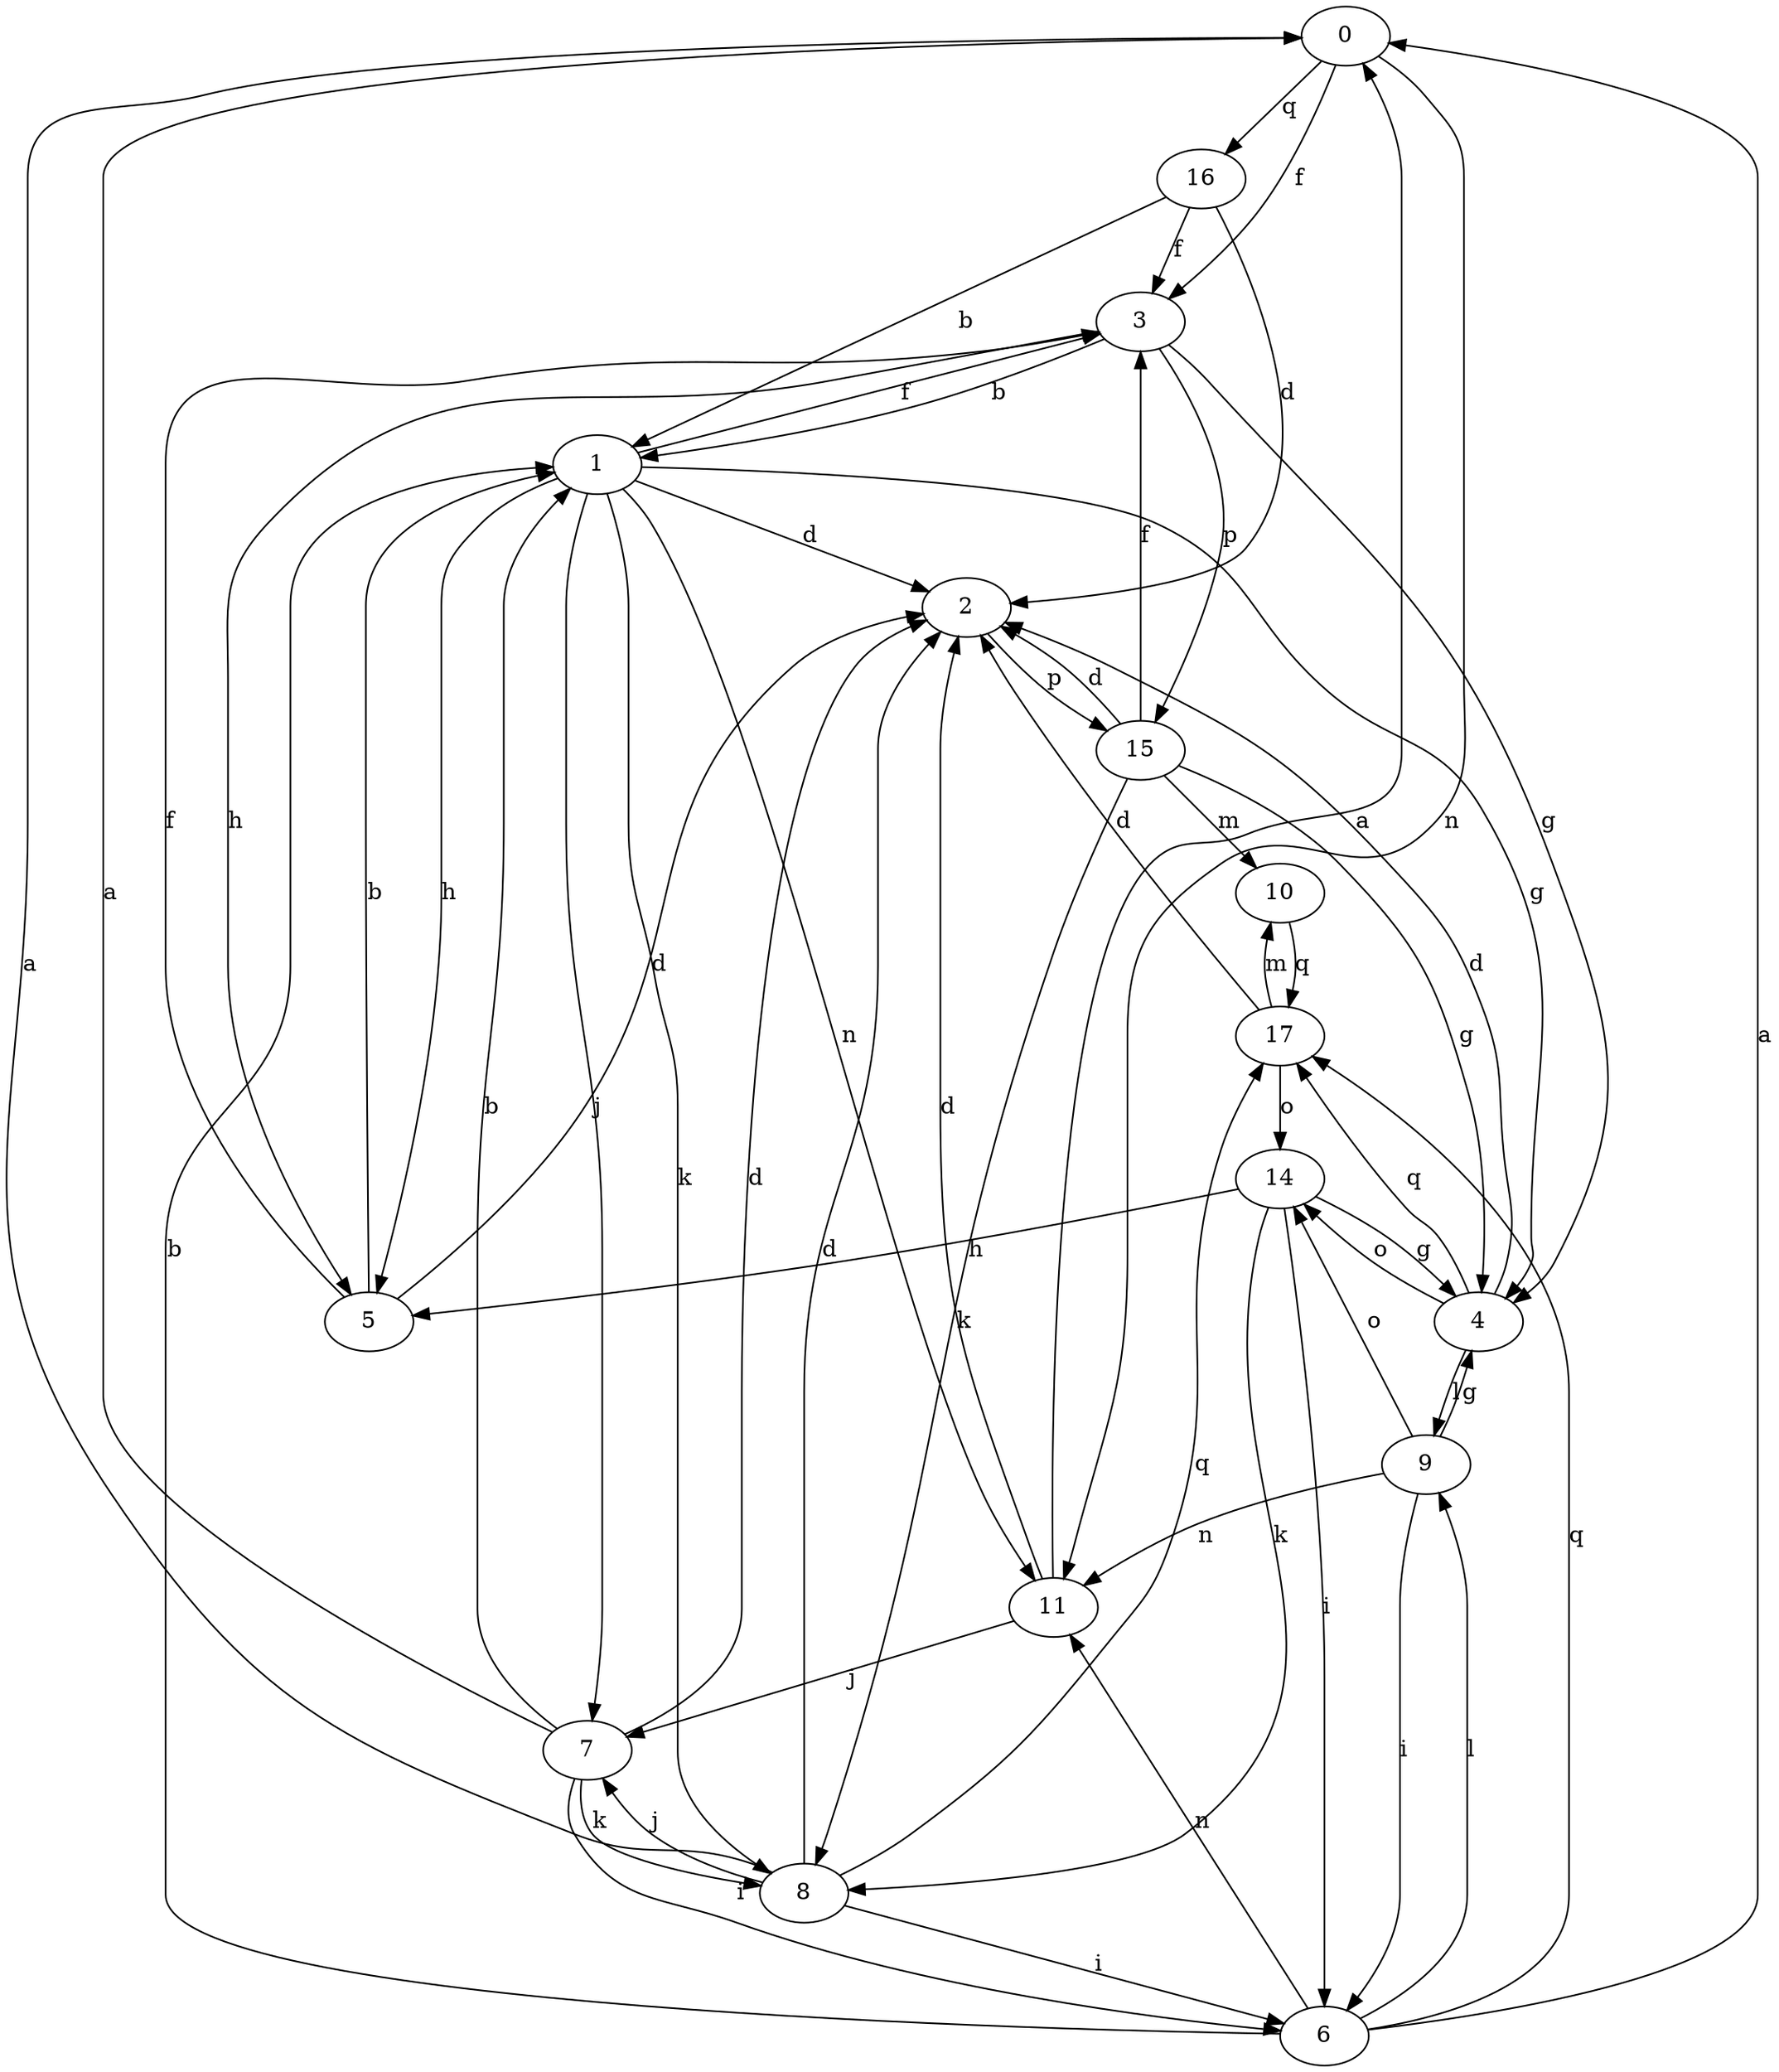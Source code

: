 strict digraph  {
0;
1;
2;
3;
4;
5;
6;
7;
8;
9;
10;
11;
14;
15;
16;
17;
0 -> 3  [label=f];
0 -> 11  [label=n];
0 -> 16  [label=q];
1 -> 2  [label=d];
1 -> 3  [label=f];
1 -> 4  [label=g];
1 -> 5  [label=h];
1 -> 7  [label=j];
1 -> 8  [label=k];
1 -> 11  [label=n];
2 -> 15  [label=p];
3 -> 1  [label=b];
3 -> 4  [label=g];
3 -> 5  [label=h];
3 -> 15  [label=p];
4 -> 2  [label=d];
4 -> 9  [label=l];
4 -> 14  [label=o];
4 -> 17  [label=q];
5 -> 1  [label=b];
5 -> 2  [label=d];
5 -> 3  [label=f];
6 -> 0  [label=a];
6 -> 1  [label=b];
6 -> 9  [label=l];
6 -> 11  [label=n];
6 -> 17  [label=q];
7 -> 0  [label=a];
7 -> 1  [label=b];
7 -> 2  [label=d];
7 -> 6  [label=i];
7 -> 8  [label=k];
8 -> 0  [label=a];
8 -> 2  [label=d];
8 -> 6  [label=i];
8 -> 7  [label=j];
8 -> 17  [label=q];
9 -> 4  [label=g];
9 -> 6  [label=i];
9 -> 11  [label=n];
9 -> 14  [label=o];
10 -> 17  [label=q];
11 -> 0  [label=a];
11 -> 2  [label=d];
11 -> 7  [label=j];
14 -> 4  [label=g];
14 -> 5  [label=h];
14 -> 6  [label=i];
14 -> 8  [label=k];
15 -> 2  [label=d];
15 -> 3  [label=f];
15 -> 4  [label=g];
15 -> 8  [label=k];
15 -> 10  [label=m];
16 -> 1  [label=b];
16 -> 2  [label=d];
16 -> 3  [label=f];
17 -> 2  [label=d];
17 -> 10  [label=m];
17 -> 14  [label=o];
}

